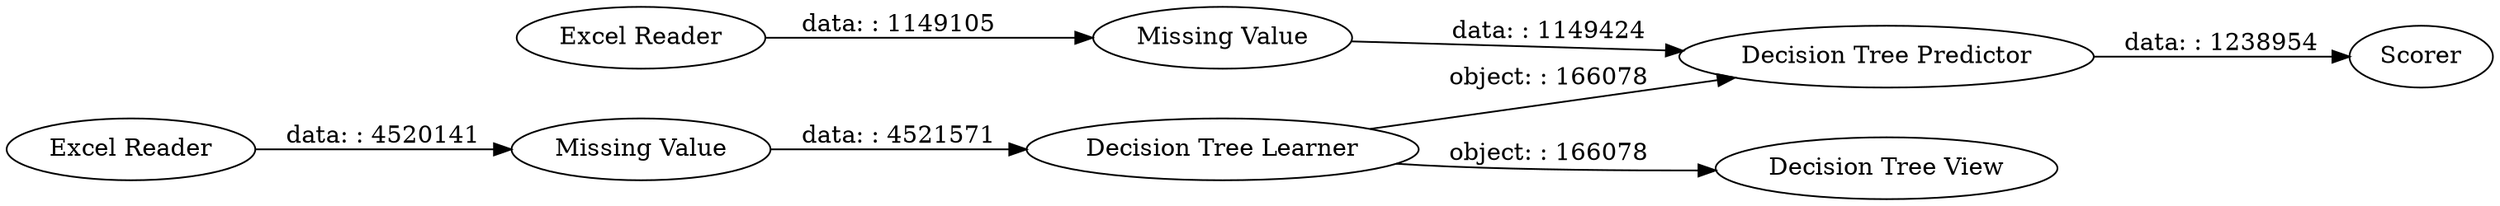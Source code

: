 digraph {
	"-6776626808219792691_3" [label="Decision Tree Learner"]
	"-6776626808219792691_8" [label=Scorer]
	"-6776626808219792691_1" [label="Excel Reader"]
	"-6776626808219792691_4" [label="Decision Tree View"]
	"-6776626808219792691_2" [label="Missing Value"]
	"-6776626808219792691_6" [label="Excel Reader"]
	"-6776626808219792691_7" [label="Missing Value"]
	"-6776626808219792691_5" [label="Decision Tree Predictor"]
	"-6776626808219792691_3" -> "-6776626808219792691_5" [label="object: : 166078"]
	"-6776626808219792691_7" -> "-6776626808219792691_5" [label="data: : 1149424"]
	"-6776626808219792691_1" -> "-6776626808219792691_2" [label="data: : 4520141"]
	"-6776626808219792691_2" -> "-6776626808219792691_3" [label="data: : 4521571"]
	"-6776626808219792691_5" -> "-6776626808219792691_8" [label="data: : 1238954"]
	"-6776626808219792691_3" -> "-6776626808219792691_4" [label="object: : 166078"]
	"-6776626808219792691_6" -> "-6776626808219792691_7" [label="data: : 1149105"]
	rankdir=LR
}
